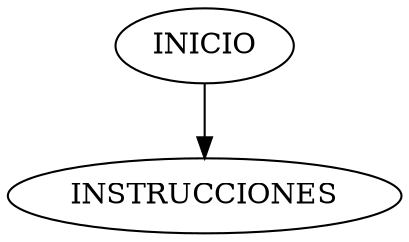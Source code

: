 digraph arbolAST{ 
      n0[label="INICIO"];
      n1[label="INSTRUCCIONES"];
      n0 -> n1;

    }